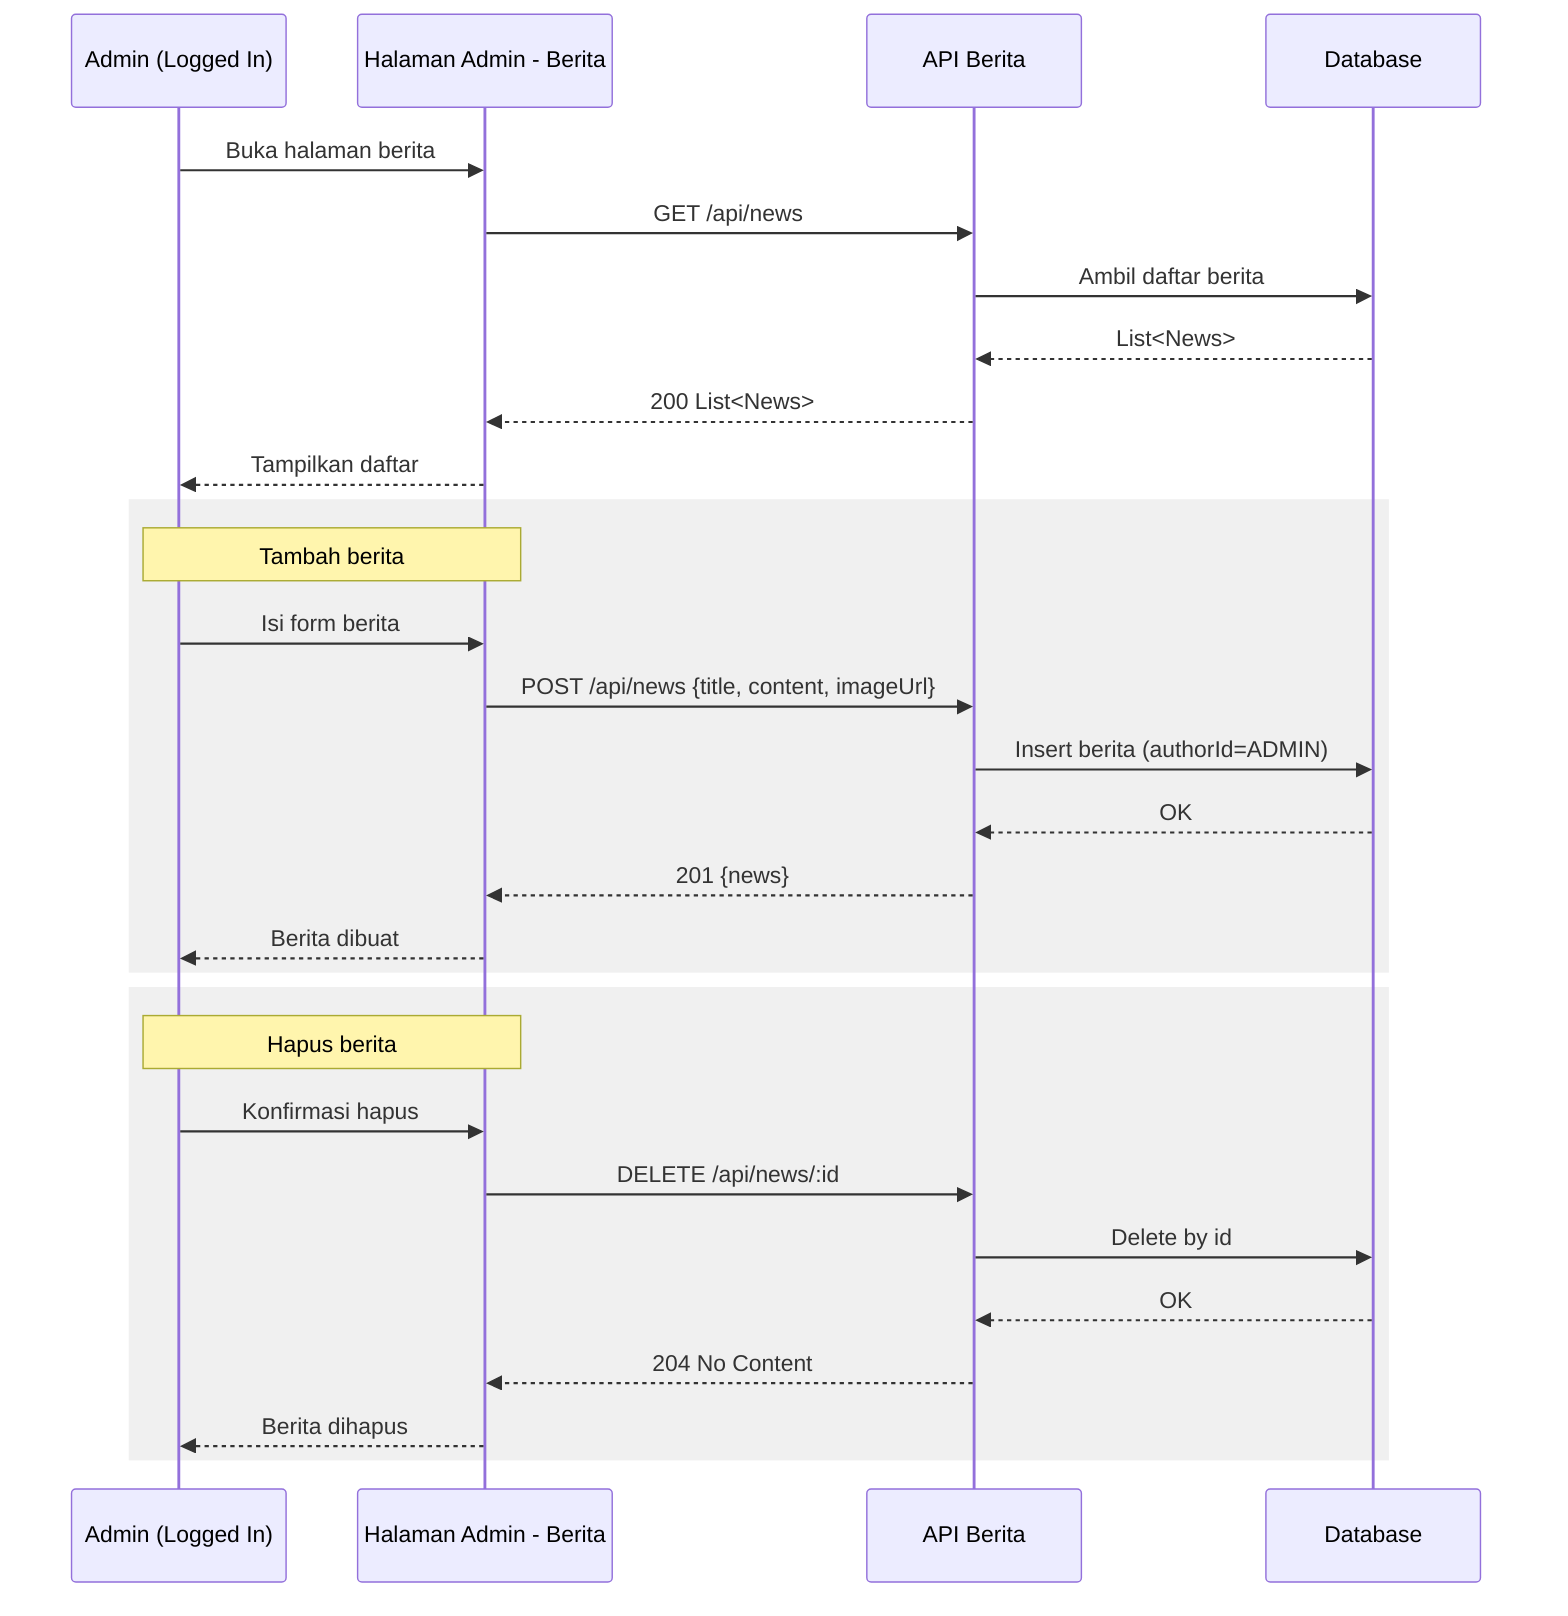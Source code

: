 sequenceDiagram
  participant A as Admin (Logged In)
  participant UI as Halaman Admin - Berita
  participant API as API Berita
  participant DB as Database

  A->>UI: Buka halaman berita
  UI->>API: GET /api/news
  API->>DB: Ambil daftar berita
  DB-->>API: List<News>
  API-->>UI: 200 List<News>
  UI-->>A: Tampilkan daftar

  rect rgb(240,240,240)
    note over A,UI: Tambah berita
    A->>UI: Isi form berita
    UI->>API: POST /api/news {title, content, imageUrl}
    API->>DB: Insert berita (authorId=ADMIN)
    DB-->>API: OK
    API-->>UI: 201 {news}
    UI-->>A: Berita dibuat
  end

  rect rgb(240,240,240)
    note over A,UI: Hapus berita
    A->>UI: Konfirmasi hapus
    UI->>API: DELETE /api/news/:id
    API->>DB: Delete by id
    DB-->>API: OK
    API-->>UI: 204 No Content
    UI-->>A: Berita dihapus
  end